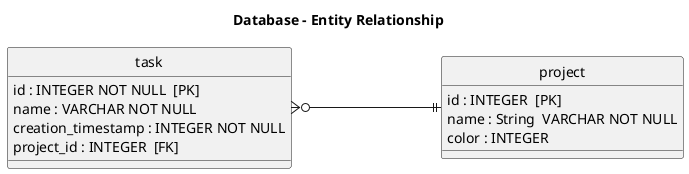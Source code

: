 @startuml

    title "Database - Entity Relationship"

    skinparam nodesep 150
    hide circle

    entity task {
        id : INTEGER NOT NULL  [PK]
        name : VARCHAR NOT NULL
        creation_timestamp : INTEGER NOT NULL
        project_id : INTEGER  [FK]
    }

    entity project {
        id : INTEGER  [PK]
        name : String  VARCHAR NOT NULL
        color : INTEGER
    }

    task }o-|| project

@enduml